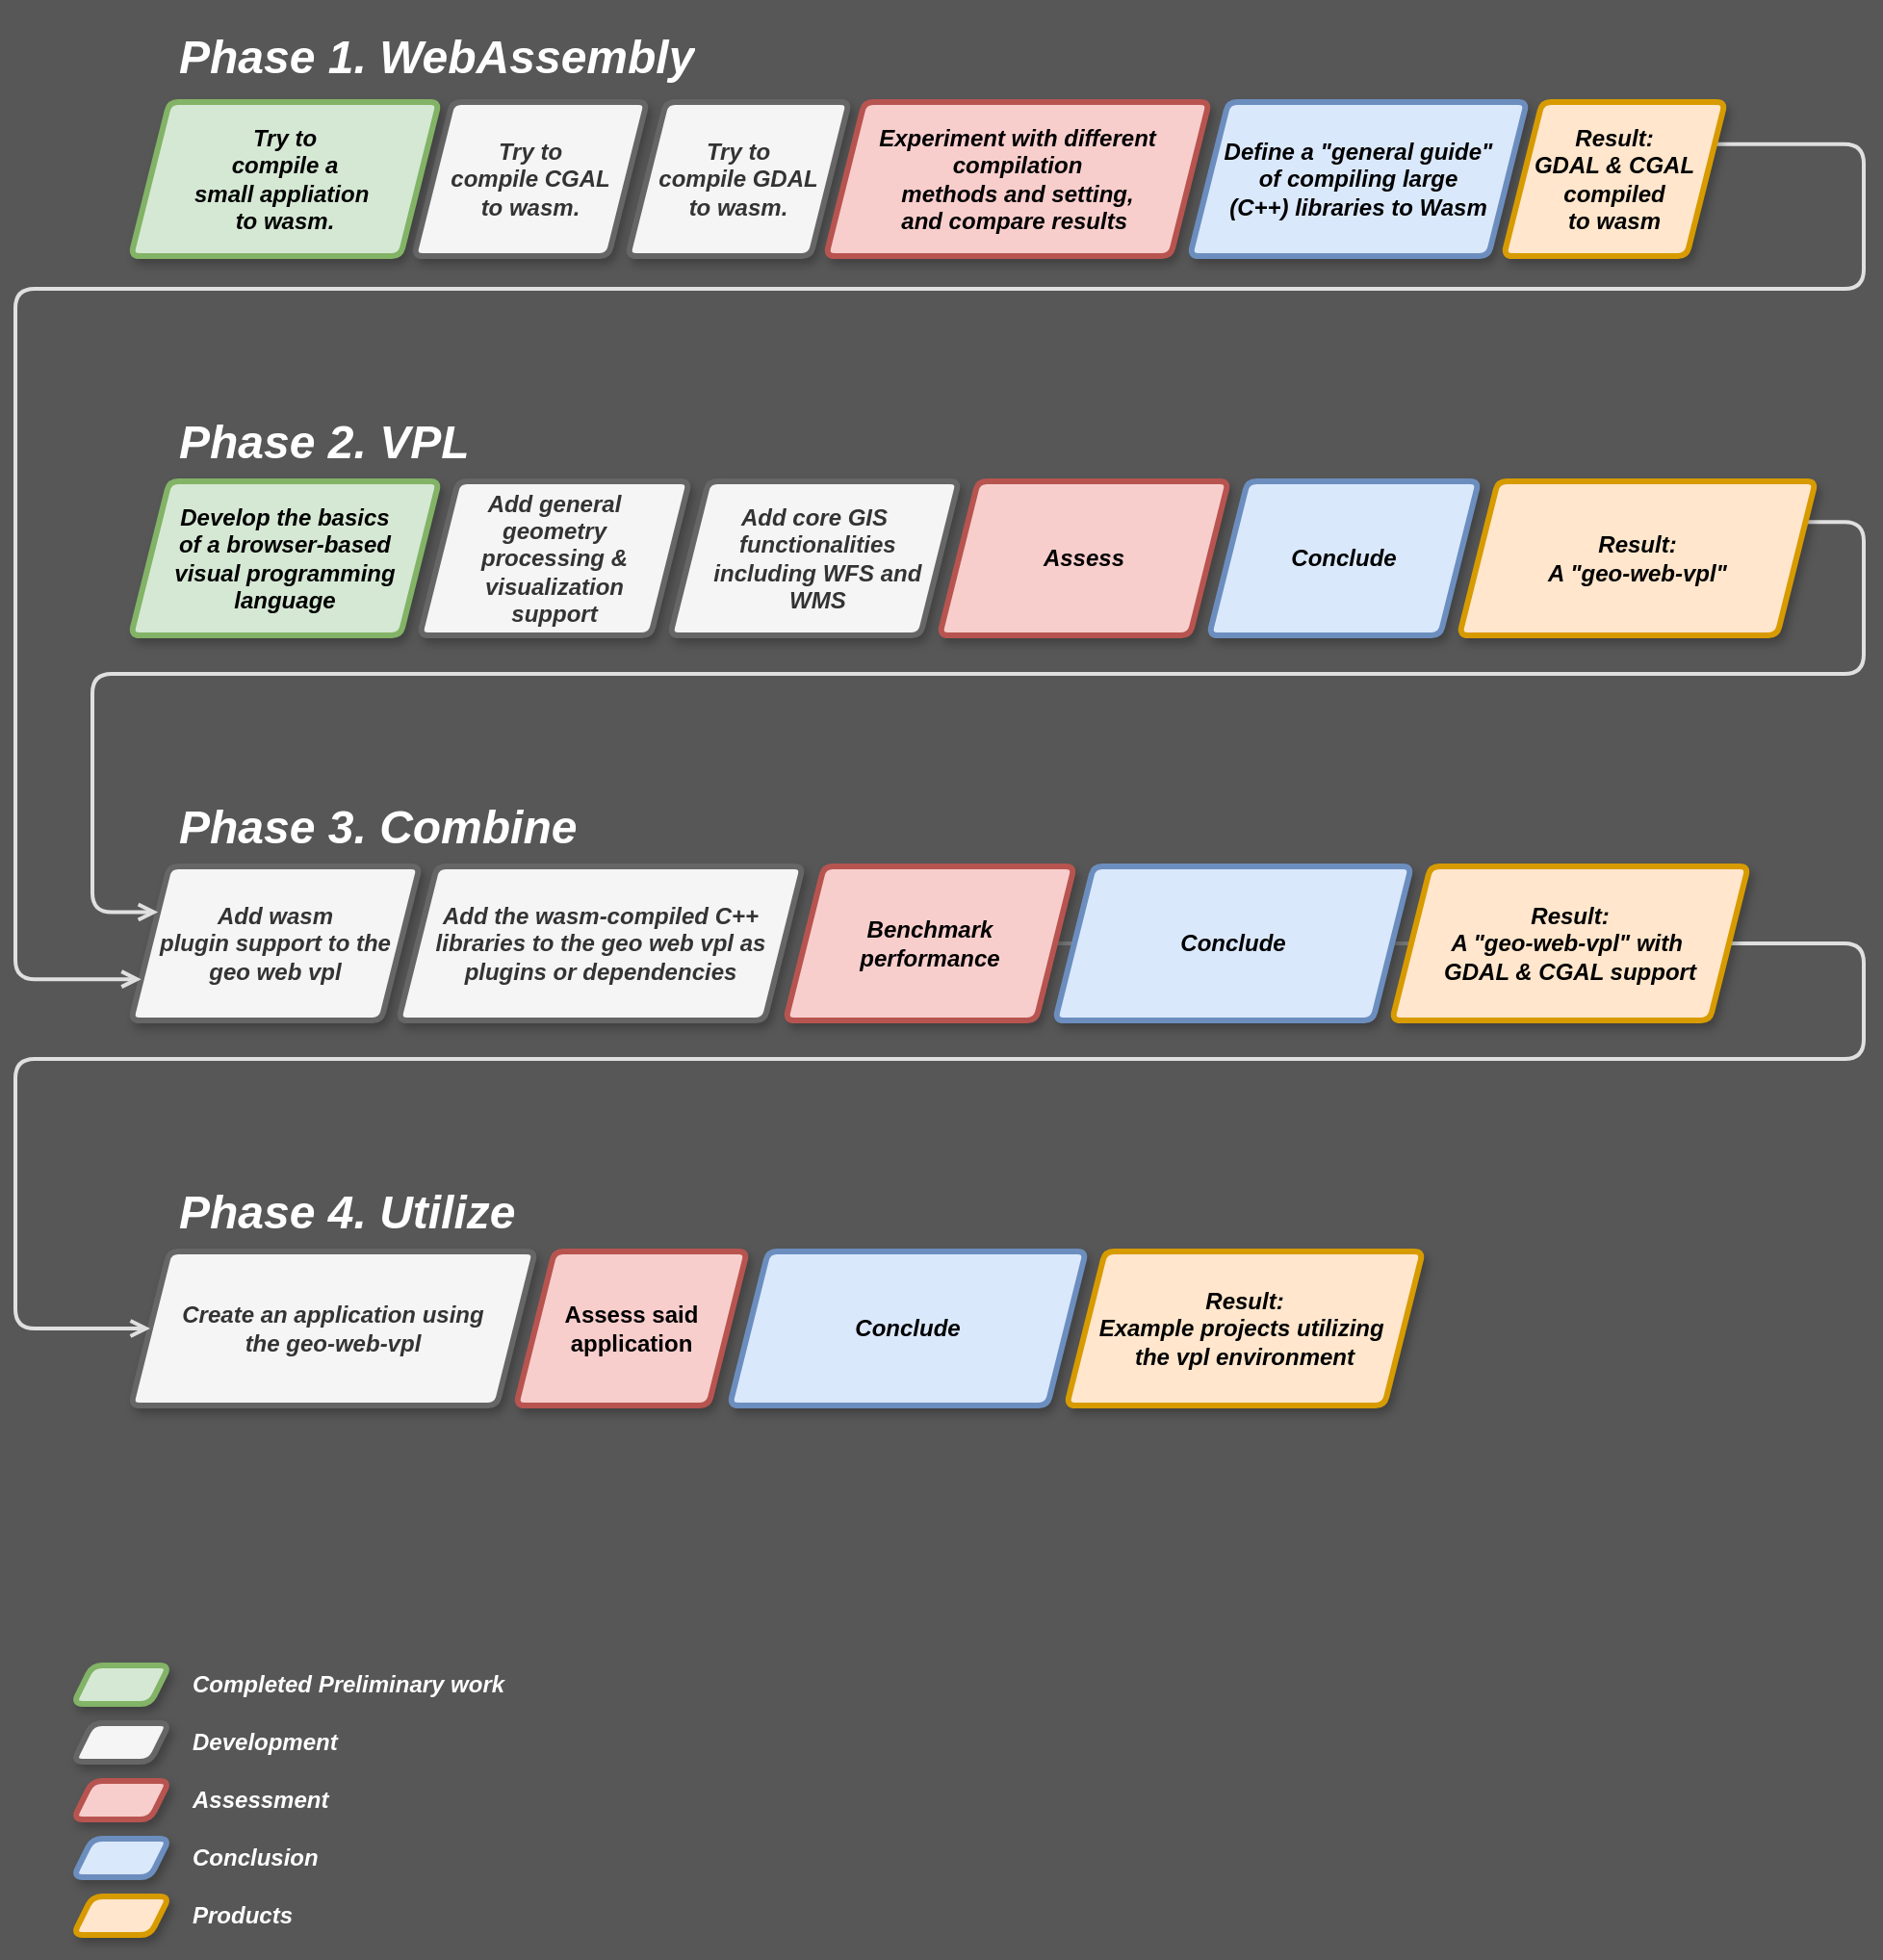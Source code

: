 <mxfile version="15.7.3" type="device"><diagram id="R9lZvX5LPHoqeBm0NEup" name="Page-1"><mxGraphModel dx="1422" dy="875" grid="1" gridSize="10" guides="1" tooltips="1" connect="1" arrows="1" fold="1" page="1" pageScale="1" pageWidth="850" pageHeight="1100" background="#575757" math="0" shadow="0"><root><mxCell id="0"/><mxCell id="1" parent="0"/><mxCell id="oR36HvQrZMrKDbQmu3Ou-8" value="&lt;div&gt;&lt;i&gt;&lt;b&gt;Add wasm &lt;br&gt;&lt;/b&gt;&lt;/i&gt;&lt;/div&gt;&lt;div&gt;&lt;i&gt;&lt;b&gt;plugin support to the &lt;br&gt;&lt;/b&gt;&lt;/i&gt;&lt;/div&gt;&lt;div&gt;&lt;i&gt;&lt;b&gt;geo web vpl&lt;/b&gt;&lt;/i&gt;&lt;/div&gt;" style="shape=parallelogram;perimeter=parallelogramPerimeter;whiteSpace=wrap;html=1;fixedSize=1;fillColor=#f5f5f5;strokeColor=#666666;fontColor=#333333;rounded=1;strokeWidth=3;arcSize=9;shadow=1;fontFamily=Helvetica;" parent="1" vertex="1"><mxGeometry x="120" y="480" width="150" height="80" as="geometry"/></mxCell><mxCell id="oR36HvQrZMrKDbQmu3Ou-9" value="&lt;div&gt;&lt;i&gt;&lt;b&gt;Try to&lt;/b&gt;&lt;/i&gt;&lt;/div&gt;&lt;div&gt;&lt;i&gt;&lt;b&gt;compile CGAL &lt;br&gt;&lt;/b&gt;&lt;/i&gt;&lt;/div&gt;&lt;div&gt;&lt;i&gt;&lt;b&gt;to wasm.&lt;/b&gt;&lt;/i&gt;&lt;/div&gt;" style="shape=parallelogram;perimeter=parallelogramPerimeter;whiteSpace=wrap;html=1;fixedSize=1;fillColor=#f5f5f5;strokeColor=#666666;fontColor=#333333;rounded=1;strokeWidth=3;arcSize=9;shadow=1;fontFamily=Helvetica;" parent="1" vertex="1"><mxGeometry x="267" y="83" width="121" height="80" as="geometry"/></mxCell><mxCell id="oR36HvQrZMrKDbQmu3Ou-10" value="&lt;div&gt;&lt;b&gt;&lt;i&gt;Try to &lt;br&gt;&lt;/i&gt;&lt;/b&gt;&lt;/div&gt;&lt;div&gt;&lt;b&gt;&lt;i&gt;compile a &lt;br&gt;&lt;/i&gt;&lt;/b&gt;&lt;/div&gt;&lt;div&gt;&lt;b&gt;&lt;i&gt;small&amp;nbsp;appliation&amp;nbsp;&lt;br&gt;&lt;/i&gt;&lt;/b&gt;&lt;b&gt;&lt;i&gt;to wasm.&lt;/i&gt;&lt;/b&gt;&lt;/div&gt;" style="shape=parallelogram;perimeter=parallelogramPerimeter;whiteSpace=wrap;html=1;fixedSize=1;fillColor=#d5e8d4;strokeColor=#82b366;rounded=1;strokeWidth=3;arcSize=9;shadow=1;fontFamily=Helvetica;" parent="1" vertex="1"><mxGeometry x="120" y="83" width="160" height="80" as="geometry"/></mxCell><mxCell id="oR36HvQrZMrKDbQmu3Ou-17" value="&lt;font color=&quot;#333333&quot;&gt;&lt;b&gt;&lt;i&gt;&lt;font&gt;Create an application using&lt;br&gt;the geo-web-vpl&lt;/font&gt;&lt;/i&gt;&lt;/b&gt;&lt;/font&gt;" style="shape=parallelogram;perimeter=parallelogramPerimeter;whiteSpace=wrap;html=1;fixedSize=1;fillColor=#f5f5f5;strokeColor=#666666;fontColor=#333333;rounded=1;strokeWidth=3;arcSize=9;shadow=1;fontFamily=Helvetica;" parent="1" vertex="1"><mxGeometry x="120" y="680" width="210" height="80" as="geometry"/></mxCell><mxCell id="oR36HvQrZMrKDbQmu3Ou-19" value="&lt;h1&gt;&lt;i&gt;Phase 1. WebAssembly&lt;br&gt;&lt;/i&gt;&lt;/h1&gt;&lt;p&gt;&lt;i&gt;&lt;br&gt;&lt;/i&gt;&lt;/p&gt;" style="text;html=1;strokeColor=none;fillColor=none;spacing=5;spacingTop=-20;whiteSpace=wrap;overflow=hidden;fontColor=#FFFFFF;rounded=0;rotation=0;fontFamily=Helvetica;" parent="1" vertex="1"><mxGeometry x="140" y="40" width="410" height="40" as="geometry"/></mxCell><mxCell id="oR36HvQrZMrKDbQmu3Ou-21" value="&lt;h1&gt;&lt;i&gt;Phase 2. VPL&lt;br&gt;&lt;/i&gt;&lt;/h1&gt;" style="text;html=1;strokeColor=none;fillColor=none;spacing=5;spacingTop=-20;whiteSpace=wrap;overflow=hidden;fontColor=#FFFFFF;rounded=0;fontFamily=Helvetica;" parent="1" vertex="1"><mxGeometry x="140" y="240" width="450" height="35" as="geometry"/></mxCell><mxCell id="oR36HvQrZMrKDbQmu3Ou-23" value="&lt;h1&gt;&lt;i&gt;Phase 3. Combine&lt;br&gt;&lt;/i&gt;&lt;/h1&gt;" style="text;html=1;strokeColor=none;fillColor=none;spacing=5;spacingTop=-20;whiteSpace=wrap;overflow=hidden;fontColor=#FFFFFF;rounded=0;fontFamily=Helvetica;" parent="1" vertex="1"><mxGeometry x="140" y="440" width="480" height="40" as="geometry"/></mxCell><mxCell id="oR36HvQrZMrKDbQmu3Ou-24" value="&lt;h1&gt;&lt;i&gt;Phase 4. Utilize&lt;/i&gt;&lt;/h1&gt;" style="text;html=1;strokeColor=none;fillColor=none;spacing=5;spacingTop=-20;whiteSpace=wrap;overflow=hidden;fontColor=#FFFFFF;rounded=0;fontFamily=Helvetica;" parent="1" vertex="1"><mxGeometry x="140" y="640" width="400" height="40" as="geometry"/></mxCell><mxCell id="Jx8LPu8znm7WMN3goJe4-1" value="&lt;b&gt;Assess said application&lt;/b&gt;" style="shape=parallelogram;perimeter=parallelogramPerimeter;whiteSpace=wrap;html=1;fixedSize=1;fillColor=#f8cecc;strokeColor=#b85450;rounded=1;strokeWidth=3;shadow=1;arcSize=9;fontFamily=Helvetica;" parent="1" vertex="1"><mxGeometry x="320" y="680" width="120" height="80" as="geometry"/></mxCell><mxCell id="Jx8LPu8znm7WMN3goJe4-5" value="&lt;i&gt;&lt;b&gt;Add the wasm-compiled C++ libraries to the geo web vpl as plugins or dependencies&lt;br&gt;&lt;/b&gt;&lt;/i&gt;" style="shape=parallelogram;perimeter=parallelogramPerimeter;whiteSpace=wrap;html=1;fixedSize=1;fillColor=#f5f5f5;strokeColor=#666666;fontColor=#333333;rounded=1;strokeWidth=3;arcSize=9;shadow=1;fontFamily=Helvetica;" parent="1" vertex="1"><mxGeometry x="259" y="480" width="210" height="80" as="geometry"/></mxCell><mxCell id="Jx8LPu8znm7WMN3goJe4-9" style="edgeStyle=orthogonalEdgeStyle;rounded=1;orthogonalLoop=1;jettySize=auto;html=1;entryX=0;entryY=0.5;entryDx=0;entryDy=0;fontFamily=Helvetica;fontColor=rgba(0, 0, 0, 1);endArrow=open;endFill=0;strokeColor=#E0E0E0;strokeWidth=2;shadow=0;exitX=1;exitY=0.5;exitDx=0;exitDy=0;" parent="1" source="n1NXSLkz1-SfZJEVITjv-31" target="oR36HvQrZMrKDbQmu3Ou-17" edge="1"><mxGeometry relative="1" as="geometry"><Array as="points"><mxPoint x="1020" y="520"/><mxPoint x="1020" y="580"/><mxPoint x="60" y="580"/><mxPoint x="60" y="720"/></Array><mxPoint x="1020" y="630" as="sourcePoint"/></mxGeometry></mxCell><mxCell id="n1NXSLkz1-SfZJEVITjv-38" style="edgeStyle=orthogonalEdgeStyle;orthogonalLoop=1;jettySize=auto;html=1;exitX=1;exitY=0.5;exitDx=0;exitDy=0;entryX=1;entryY=0.5;entryDx=0;entryDy=0;shadow=0;fontFamily=Helvetica;fontColor=#333333;endArrow=open;endFill=0;strokeColor=#787878;strokeWidth=2;" edge="1" parent="1" source="Jx8LPu8znm7WMN3goJe4-6" target="n1NXSLkz1-SfZJEVITjv-31"><mxGeometry relative="1" as="geometry"/></mxCell><mxCell id="Jx8LPu8znm7WMN3goJe4-6" value="&lt;i&gt;&lt;b&gt;Benchmark&lt;br&gt;&lt;/b&gt;&lt;/i&gt;&lt;i&gt;&lt;b&gt;performance&lt;br&gt;&lt;/b&gt;&lt;/i&gt;" style="shape=parallelogram;perimeter=parallelogramPerimeter;whiteSpace=wrap;html=1;fixedSize=1;fillColor=#f8cecc;strokeColor=#b85450;rounded=1;strokeWidth=3;arcSize=9;shadow=1;fontFamily=Helvetica;" parent="1" vertex="1"><mxGeometry x="460" y="480" width="150" height="80" as="geometry"/></mxCell><mxCell id="Jx8LPu8znm7WMN3goJe4-14" value="&lt;b&gt;&lt;i&gt;Develop the basics &lt;br&gt;of a browser-based &lt;br&gt;visual programming &lt;br&gt;language&lt;/i&gt;&lt;/b&gt;" style="shape=parallelogram;perimeter=parallelogramPerimeter;whiteSpace=wrap;html=1;fixedSize=1;fillColor=#d5e8d4;strokeColor=#82b366;rounded=1;strokeWidth=3;arcSize=9;shadow=1;fontFamily=Helvetica;" parent="1" vertex="1"><mxGeometry x="120" y="280" width="160" height="80" as="geometry"/></mxCell><mxCell id="Jx8LPu8znm7WMN3goJe4-15" value="&lt;div&gt;&lt;i&gt;&lt;b&gt;Try to &lt;br&gt;&lt;/b&gt;&lt;/i&gt;&lt;/div&gt;&lt;div&gt;&lt;i&gt;&lt;b&gt;compile GDAL &lt;br&gt;&lt;/b&gt;&lt;/i&gt;&lt;/div&gt;&lt;div&gt;&lt;i&gt;&lt;b&gt;to wasm.&lt;/b&gt;&lt;/i&gt;&lt;/div&gt;" style="shape=parallelogram;perimeter=parallelogramPerimeter;whiteSpace=wrap;html=1;fixedSize=1;fillColor=#f5f5f5;strokeColor=#666666;fontColor=#333333;rounded=1;strokeWidth=3;arcSize=9;shadow=1;fontFamily=Helvetica;" parent="1" vertex="1"><mxGeometry x="378" y="83" width="115" height="80" as="geometry"/></mxCell><mxCell id="Jx8LPu8znm7WMN3goJe4-21" value="&lt;div&gt;&lt;i&gt;&lt;b&gt;Define a &quot;general guide&quot; &lt;br&gt;&lt;/b&gt;&lt;/i&gt;&lt;/div&gt;&lt;div&gt;&lt;i&gt;&lt;b&gt;of compiling large &lt;br&gt;(C++) libraries to Wasm&lt;/b&gt;&lt;/i&gt;&lt;br&gt;&lt;/div&gt;" style="shape=parallelogram;perimeter=parallelogramPerimeter;whiteSpace=wrap;html=1;fixedSize=1;fillColor=#dae8fc;strokeColor=#6c8ebf;rounded=1;strokeWidth=3;arcSize=9;shadow=1;fontFamily=Helvetica;" parent="1" vertex="1"><mxGeometry x="670" y="83" width="175" height="80" as="geometry"/></mxCell><mxCell id="Jx8LPu8znm7WMN3goJe4-22" value="&lt;b&gt;&lt;i&gt;Experiment with different compilation &lt;br&gt;methods and setting,&lt;br&gt;and compare results&amp;nbsp;&lt;br&gt;&lt;/i&gt;&lt;/b&gt;" style="shape=parallelogram;perimeter=parallelogramPerimeter;whiteSpace=wrap;html=1;fixedSize=1;fillColor=#f8cecc;strokeColor=#b85450;rounded=1;strokeWidth=3;arcSize=9;shadow=1;fontFamily=Helvetica;" parent="1" vertex="1"><mxGeometry x="481" y="83" width="199" height="80" as="geometry"/></mxCell><mxCell id="n1NXSLkz1-SfZJEVITjv-17" value="&lt;b&gt;&lt;i&gt;Conclude&lt;br&gt;&lt;/i&gt;&lt;/b&gt;" style="shape=parallelogram;perimeter=parallelogramPerimeter;whiteSpace=wrap;html=1;fixedSize=1;fillColor=#dae8fc;strokeColor=#6c8ebf;rounded=1;strokeWidth=3;arcSize=9;shadow=1;fontFamily=Helvetica;" vertex="1" parent="1"><mxGeometry x="431" y="680" width="185" height="80" as="geometry"/></mxCell><mxCell id="n1NXSLkz1-SfZJEVITjv-22" value="&lt;b&gt;&lt;i&gt;Result: &lt;br&gt;Example projects utilizing&amp;nbsp;&lt;br&gt;the vpl environment&lt;br&gt;&lt;/i&gt;&lt;/b&gt;" style="shape=parallelogram;perimeter=parallelogramPerimeter;whiteSpace=wrap;html=1;fixedSize=1;fillColor=#ffe6cc;strokeColor=#d79b00;rounded=1;strokeWidth=3;arcSize=9;shadow=1;fontFamily=Helvetica;" vertex="1" parent="1"><mxGeometry x="606" y="680" width="185" height="80" as="geometry"/></mxCell><mxCell id="n1NXSLkz1-SfZJEVITjv-25" style="edgeStyle=orthogonalEdgeStyle;orthogonalLoop=1;jettySize=auto;html=1;exitX=1;exitY=0.25;exitDx=0;exitDy=0;entryX=0;entryY=0.75;entryDx=0;entryDy=0;shadow=0;fontColor=#333333;endArrow=open;endFill=0;strokeColor=#E0E0E0;strokeWidth=2;fontFamily=Helvetica;" edge="1" parent="1" source="n1NXSLkz1-SfZJEVITjv-23" target="oR36HvQrZMrKDbQmu3Ou-8"><mxGeometry relative="1" as="geometry"><Array as="points"><mxPoint x="1020" y="105"/><mxPoint x="1020" y="180"/><mxPoint x="60" y="180"/><mxPoint x="60" y="539"/></Array></mxGeometry></mxCell><mxCell id="n1NXSLkz1-SfZJEVITjv-23" value="&lt;b&gt;&lt;i&gt;Result:&lt;br&gt;GDAL &amp;amp; CGAL&lt;br&gt;compiled &lt;br&gt;to wasm&lt;br&gt;&lt;/i&gt;&lt;/b&gt;" style="shape=parallelogram;perimeter=parallelogramPerimeter;whiteSpace=wrap;html=1;fixedSize=1;fillColor=#ffe6cc;strokeColor=#d79b00;rounded=1;strokeWidth=3;arcSize=9;shadow=1;fontFamily=Helvetica;" vertex="1" parent="1"><mxGeometry x="833" y="83" width="115" height="80" as="geometry"/></mxCell><mxCell id="n1NXSLkz1-SfZJEVITjv-24" value="" style="group;fontFamily=Helvetica;" vertex="1" connectable="0" parent="1"><mxGeometry x="90" y="920" width="280" height="120" as="geometry"/></mxCell><mxCell id="n1NXSLkz1-SfZJEVITjv-3" value="" style="shape=parallelogram;perimeter=parallelogramPerimeter;whiteSpace=wrap;html=1;fixedSize=1;fillColor=#f5f5f5;strokeColor=#666666;fontColor=#333333;rounded=1;strokeWidth=3;arcSize=10;shadow=1;size=10;fontFamily=Helvetica;" vertex="1" parent="n1NXSLkz1-SfZJEVITjv-24"><mxGeometry y="5" width="50" height="20" as="geometry"/></mxCell><mxCell id="n1NXSLkz1-SfZJEVITjv-6" value="" style="shape=parallelogram;perimeter=parallelogramPerimeter;whiteSpace=wrap;html=1;fixedSize=1;fillColor=#f8cecc;strokeColor=#b85450;rounded=1;strokeWidth=3;arcSize=10;shadow=1;size=10;fontFamily=Helvetica;" vertex="1" parent="n1NXSLkz1-SfZJEVITjv-24"><mxGeometry y="35" width="50" height="20" as="geometry"/></mxCell><mxCell id="n1NXSLkz1-SfZJEVITjv-7" value="" style="shape=parallelogram;perimeter=parallelogramPerimeter;whiteSpace=wrap;html=1;fixedSize=1;fillColor=#dae8fc;strokeColor=#6c8ebf;rounded=1;strokeWidth=3;arcSize=10;shadow=1;size=10;fontFamily=Helvetica;" vertex="1" parent="n1NXSLkz1-SfZJEVITjv-24"><mxGeometry y="65" width="50" height="20" as="geometry"/></mxCell><mxCell id="n1NXSLkz1-SfZJEVITjv-16" value="&lt;div&gt;&lt;b&gt;&lt;i&gt;Development&amp;nbsp;&lt;/i&gt;&lt;/b&gt;&lt;/div&gt;" style="text;html=1;strokeColor=none;fillColor=none;align=left;verticalAlign=middle;whiteSpace=wrap;rounded=0;shadow=1;fontColor=#FFFFFF;fontFamily=Helvetica;" vertex="1" parent="n1NXSLkz1-SfZJEVITjv-24"><mxGeometry x="60" width="220" height="30" as="geometry"/></mxCell><mxCell id="n1NXSLkz1-SfZJEVITjv-18" value="&lt;div&gt;&lt;b&gt;&lt;i&gt;Assessment&lt;/i&gt;&lt;/b&gt;&lt;/div&gt;" style="text;html=1;strokeColor=none;fillColor=none;align=left;verticalAlign=middle;whiteSpace=wrap;rounded=0;shadow=1;fontColor=#FFFFFF;fontFamily=Helvetica;" vertex="1" parent="n1NXSLkz1-SfZJEVITjv-24"><mxGeometry x="60" y="30" width="220" height="30" as="geometry"/></mxCell><mxCell id="n1NXSLkz1-SfZJEVITjv-19" value="&lt;div&gt;&lt;b&gt;&lt;i&gt;Conclusion&lt;/i&gt;&lt;/b&gt;&lt;/div&gt;" style="text;html=1;strokeColor=none;fillColor=none;align=left;verticalAlign=middle;whiteSpace=wrap;rounded=0;shadow=1;fontColor=#FFFFFF;fontFamily=Helvetica;" vertex="1" parent="n1NXSLkz1-SfZJEVITjv-24"><mxGeometry x="60" y="60" width="220" height="30" as="geometry"/></mxCell><mxCell id="n1NXSLkz1-SfZJEVITjv-20" value="" style="shape=parallelogram;perimeter=parallelogramPerimeter;whiteSpace=wrap;html=1;fixedSize=1;fillColor=#ffe6cc;strokeColor=#d79b00;rounded=1;strokeWidth=3;arcSize=10;shadow=1;size=10;fontFamily=Helvetica;" vertex="1" parent="n1NXSLkz1-SfZJEVITjv-24"><mxGeometry y="95" width="50" height="20" as="geometry"/></mxCell><mxCell id="n1NXSLkz1-SfZJEVITjv-21" value="&lt;div&gt;&lt;b&gt;&lt;i&gt;Products&lt;/i&gt;&lt;/b&gt;&lt;/div&gt;" style="text;html=1;strokeColor=none;fillColor=none;align=left;verticalAlign=middle;whiteSpace=wrap;rounded=0;shadow=1;fontColor=#FFFFFF;fontFamily=Helvetica;" vertex="1" parent="n1NXSLkz1-SfZJEVITjv-24"><mxGeometry x="60" y="90" width="220" height="30" as="geometry"/></mxCell><mxCell id="n1NXSLkz1-SfZJEVITjv-26" value="" style="shape=parallelogram;perimeter=parallelogramPerimeter;whiteSpace=wrap;html=1;fixedSize=1;rounded=1;strokeWidth=3;arcSize=10;shadow=1;size=10;fillColor=#d5e8d4;strokeColor=#82b366;fontFamily=Helvetica;" vertex="1" parent="1"><mxGeometry x="90" y="895" width="50" height="20" as="geometry"/></mxCell><mxCell id="n1NXSLkz1-SfZJEVITjv-27" value="&lt;div&gt;&lt;b&gt;&lt;i&gt;Completed Preliminary work&lt;/i&gt;&lt;/b&gt;&lt;/div&gt;" style="text;html=1;strokeColor=none;fillColor=none;align=left;verticalAlign=middle;whiteSpace=wrap;rounded=0;shadow=1;fontColor=#FFFFFF;fontFamily=Helvetica;" vertex="1" parent="1"><mxGeometry x="150" y="890" width="330" height="30" as="geometry"/></mxCell><mxCell id="n1NXSLkz1-SfZJEVITjv-28" value="&lt;b&gt;&lt;i&gt;Add general &lt;br&gt;geometry&lt;br&gt;processing &amp;amp; visualization &lt;br&gt;support&lt;/i&gt;&lt;/b&gt;" style="shape=parallelogram;perimeter=parallelogramPerimeter;whiteSpace=wrap;html=1;fixedSize=1;fillColor=#f5f5f5;strokeColor=#666666;fontColor=#333333;rounded=1;strokeWidth=3;arcSize=9;shadow=1;fontFamily=Helvetica;" vertex="1" parent="1"><mxGeometry x="270" y="280" width="140" height="80" as="geometry"/></mxCell><mxCell id="n1NXSLkz1-SfZJEVITjv-29" value="&lt;b&gt;&lt;i&gt;Add core GIS&lt;br&gt;&amp;nbsp;functionalities&lt;br&gt;&amp;nbsp;including WFS and&lt;br&gt;&amp;nbsp;WMS&lt;/i&gt;&lt;/b&gt;" style="shape=parallelogram;perimeter=parallelogramPerimeter;whiteSpace=wrap;html=1;fixedSize=1;fillColor=#f5f5f5;strokeColor=#666666;fontColor=#333333;rounded=1;strokeWidth=3;arcSize=9;shadow=1;fontFamily=Helvetica;" vertex="1" parent="1"><mxGeometry x="400" y="280" width="150" height="80" as="geometry"/></mxCell><mxCell id="n1NXSLkz1-SfZJEVITjv-30" value="&lt;b&gt;&lt;i&gt;Conclude&lt;br&gt;&lt;/i&gt;&lt;/b&gt;" style="shape=parallelogram;perimeter=parallelogramPerimeter;whiteSpace=wrap;html=1;fixedSize=1;fillColor=#dae8fc;strokeColor=#6c8ebf;rounded=1;strokeWidth=3;arcSize=9;shadow=1;fontFamily=Helvetica;" vertex="1" parent="1"><mxGeometry x="600" y="480" width="185" height="80" as="geometry"/></mxCell><mxCell id="n1NXSLkz1-SfZJEVITjv-31" value="&lt;b&gt;&lt;i&gt;Result: &lt;br&gt;A &quot;geo-web-vpl&quot; with&amp;nbsp;&lt;br&gt;GDAL &amp;amp; CGAL support&lt;br&gt;&lt;/i&gt;&lt;/b&gt;" style="shape=parallelogram;perimeter=parallelogramPerimeter;whiteSpace=wrap;html=1;fixedSize=1;fillColor=#ffe6cc;strokeColor=#d79b00;rounded=1;strokeWidth=3;arcSize=9;shadow=1;fontFamily=Helvetica;" vertex="1" parent="1"><mxGeometry x="775" y="480" width="185" height="80" as="geometry"/></mxCell><mxCell id="n1NXSLkz1-SfZJEVITjv-33" value="&lt;i&gt;&lt;b&gt;Assess&lt;br&gt;&lt;/b&gt;&lt;/i&gt;" style="shape=parallelogram;perimeter=parallelogramPerimeter;whiteSpace=wrap;html=1;fixedSize=1;fillColor=#f8cecc;strokeColor=#b85450;rounded=1;strokeWidth=3;arcSize=9;shadow=1;fontFamily=Helvetica;" vertex="1" parent="1"><mxGeometry x="540" y="280" width="150" height="80" as="geometry"/></mxCell><mxCell id="n1NXSLkz1-SfZJEVITjv-34" value="&lt;b&gt;&lt;i&gt;Conclude&lt;br&gt;&lt;/i&gt;&lt;/b&gt;" style="shape=parallelogram;perimeter=parallelogramPerimeter;whiteSpace=wrap;html=1;fixedSize=1;fillColor=#dae8fc;strokeColor=#6c8ebf;rounded=1;strokeWidth=3;arcSize=9;shadow=1;fontFamily=Helvetica;" vertex="1" parent="1"><mxGeometry x="680" y="280" width="140" height="80" as="geometry"/></mxCell><mxCell id="n1NXSLkz1-SfZJEVITjv-36" style="edgeStyle=orthogonalEdgeStyle;orthogonalLoop=1;jettySize=auto;html=1;exitX=1;exitY=0.25;exitDx=0;exitDy=0;entryX=0;entryY=0.25;entryDx=0;entryDy=0;shadow=0;fontFamily=Helvetica;fontColor=#333333;endArrow=open;endFill=0;strokeColor=#E0E0E0;strokeWidth=2;" edge="1" parent="1" source="n1NXSLkz1-SfZJEVITjv-35" target="oR36HvQrZMrKDbQmu3Ou-8"><mxGeometry relative="1" as="geometry"><Array as="points"><mxPoint x="1020" y="301"/><mxPoint x="1020" y="380"/><mxPoint x="100" y="380"/><mxPoint x="100" y="504"/></Array></mxGeometry></mxCell><mxCell id="n1NXSLkz1-SfZJEVITjv-35" value="&lt;b&gt;&lt;i&gt;Result: &lt;br&gt;A &quot;geo-web-vpl&quot;&lt;br&gt;&lt;/i&gt;&lt;/b&gt;" style="shape=parallelogram;perimeter=parallelogramPerimeter;whiteSpace=wrap;html=1;fixedSize=1;fillColor=#ffe6cc;strokeColor=#d79b00;rounded=1;strokeWidth=3;arcSize=9;shadow=1;fontFamily=Helvetica;" vertex="1" parent="1"><mxGeometry x="810" y="280" width="185" height="80" as="geometry"/></mxCell></root></mxGraphModel></diagram></mxfile>